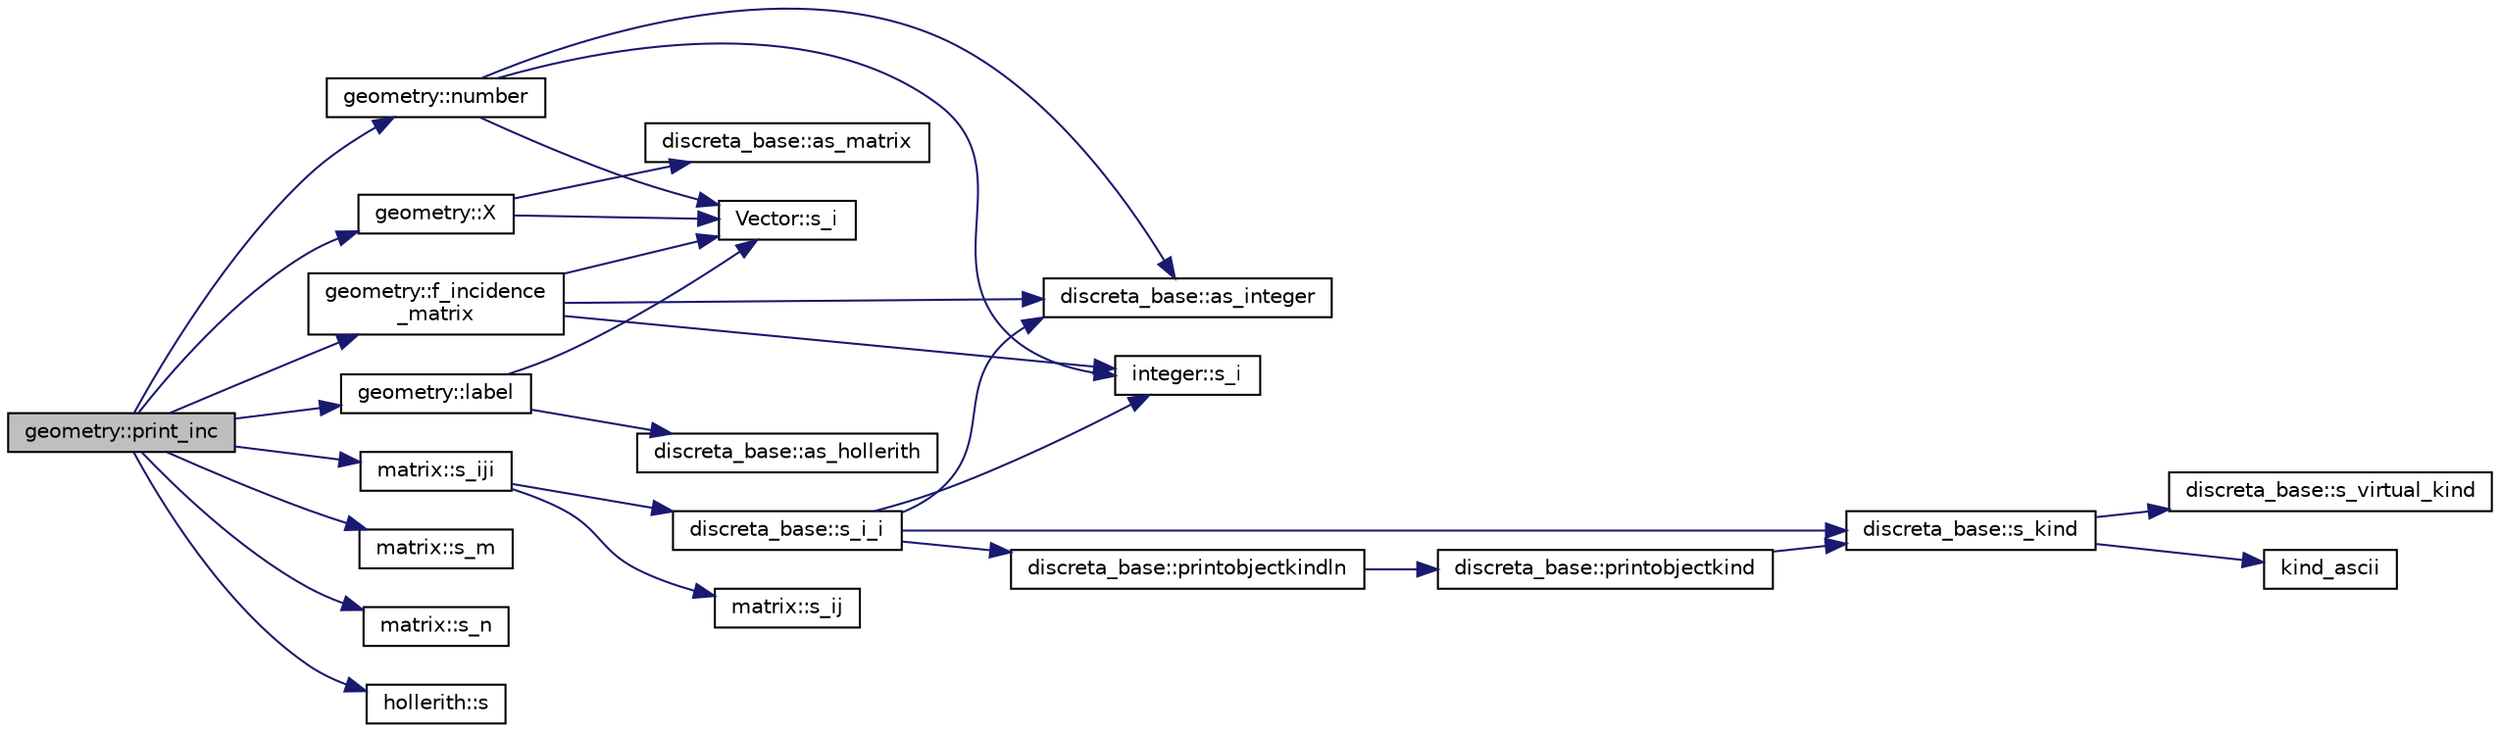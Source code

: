 digraph "geometry::print_inc"
{
  edge [fontname="Helvetica",fontsize="10",labelfontname="Helvetica",labelfontsize="10"];
  node [fontname="Helvetica",fontsize="10",shape=record];
  rankdir="LR";
  Node1128 [label="geometry::print_inc",height=0.2,width=0.4,color="black", fillcolor="grey75", style="filled", fontcolor="black"];
  Node1128 -> Node1129 [color="midnightblue",fontsize="10",style="solid",fontname="Helvetica"];
  Node1129 [label="geometry::X",height=0.2,width=0.4,color="black", fillcolor="white", style="filled",URL="$da/d44/classgeometry.html#a2eff9c42b83c90012092d49218237d9d"];
  Node1129 -> Node1130 [color="midnightblue",fontsize="10",style="solid",fontname="Helvetica"];
  Node1130 [label="Vector::s_i",height=0.2,width=0.4,color="black", fillcolor="white", style="filled",URL="$d5/db2/class_vector.html#a1c4fe1752523df8119f70dd550244871"];
  Node1129 -> Node1131 [color="midnightblue",fontsize="10",style="solid",fontname="Helvetica"];
  Node1131 [label="discreta_base::as_matrix",height=0.2,width=0.4,color="black", fillcolor="white", style="filled",URL="$d7/d71/classdiscreta__base.html#ae4d7f56d917a4707b838fbffde6467ff"];
  Node1128 -> Node1132 [color="midnightblue",fontsize="10",style="solid",fontname="Helvetica"];
  Node1132 [label="matrix::s_m",height=0.2,width=0.4,color="black", fillcolor="white", style="filled",URL="$d1/d8d/classmatrix.html#afeb2e29600e68448b9d1130114b9606f"];
  Node1128 -> Node1133 [color="midnightblue",fontsize="10",style="solid",fontname="Helvetica"];
  Node1133 [label="matrix::s_n",height=0.2,width=0.4,color="black", fillcolor="white", style="filled",URL="$d1/d8d/classmatrix.html#a35f5321a5615451fdc8be7b953f8ac8b"];
  Node1128 -> Node1134 [color="midnightblue",fontsize="10",style="solid",fontname="Helvetica"];
  Node1134 [label="geometry::number",height=0.2,width=0.4,color="black", fillcolor="white", style="filled",URL="$da/d44/classgeometry.html#a47f809adc7a1158065da4dfae214f05f"];
  Node1134 -> Node1130 [color="midnightblue",fontsize="10",style="solid",fontname="Helvetica"];
  Node1134 -> Node1135 [color="midnightblue",fontsize="10",style="solid",fontname="Helvetica"];
  Node1135 [label="discreta_base::as_integer",height=0.2,width=0.4,color="black", fillcolor="white", style="filled",URL="$d7/d71/classdiscreta__base.html#a00d7691eaf874fd283d942692fe8dd26"];
  Node1134 -> Node1136 [color="midnightblue",fontsize="10",style="solid",fontname="Helvetica"];
  Node1136 [label="integer::s_i",height=0.2,width=0.4,color="black", fillcolor="white", style="filled",URL="$d0/de5/classinteger.html#adf28e9f94d4c844adaa950deeb80b904"];
  Node1128 -> Node1137 [color="midnightblue",fontsize="10",style="solid",fontname="Helvetica"];
  Node1137 [label="geometry::label",height=0.2,width=0.4,color="black", fillcolor="white", style="filled",URL="$da/d44/classgeometry.html#a8be3ddf6aebe1e3c52b67cfe316e638f"];
  Node1137 -> Node1130 [color="midnightblue",fontsize="10",style="solid",fontname="Helvetica"];
  Node1137 -> Node1138 [color="midnightblue",fontsize="10",style="solid",fontname="Helvetica"];
  Node1138 [label="discreta_base::as_hollerith",height=0.2,width=0.4,color="black", fillcolor="white", style="filled",URL="$d7/d71/classdiscreta__base.html#a3e66f82711f314710107e2f29e589690"];
  Node1128 -> Node1139 [color="midnightblue",fontsize="10",style="solid",fontname="Helvetica"];
  Node1139 [label="hollerith::s",height=0.2,width=0.4,color="black", fillcolor="white", style="filled",URL="$d8/d99/classhollerith.html#af61fce2d06f211b25fe3838e4dfee77a"];
  Node1128 -> Node1140 [color="midnightblue",fontsize="10",style="solid",fontname="Helvetica"];
  Node1140 [label="geometry::f_incidence\l_matrix",height=0.2,width=0.4,color="black", fillcolor="white", style="filled",URL="$da/d44/classgeometry.html#a05bd36071a53d68e1c4b0ba981c9cd34"];
  Node1140 -> Node1130 [color="midnightblue",fontsize="10",style="solid",fontname="Helvetica"];
  Node1140 -> Node1135 [color="midnightblue",fontsize="10",style="solid",fontname="Helvetica"];
  Node1140 -> Node1136 [color="midnightblue",fontsize="10",style="solid",fontname="Helvetica"];
  Node1128 -> Node1141 [color="midnightblue",fontsize="10",style="solid",fontname="Helvetica"];
  Node1141 [label="matrix::s_iji",height=0.2,width=0.4,color="black", fillcolor="white", style="filled",URL="$d1/d8d/classmatrix.html#af8d3c35817af62a3c0097ddf64422d96"];
  Node1141 -> Node1142 [color="midnightblue",fontsize="10",style="solid",fontname="Helvetica"];
  Node1142 [label="matrix::s_ij",height=0.2,width=0.4,color="black", fillcolor="white", style="filled",URL="$d1/d8d/classmatrix.html#ab36f1b3abd2df280224c50c9debb57df"];
  Node1141 -> Node1143 [color="midnightblue",fontsize="10",style="solid",fontname="Helvetica"];
  Node1143 [label="discreta_base::s_i_i",height=0.2,width=0.4,color="black", fillcolor="white", style="filled",URL="$d7/d71/classdiscreta__base.html#aadb92c01fbe69b3034b0214b33fbc735"];
  Node1143 -> Node1144 [color="midnightblue",fontsize="10",style="solid",fontname="Helvetica"];
  Node1144 [label="discreta_base::s_kind",height=0.2,width=0.4,color="black", fillcolor="white", style="filled",URL="$d7/d71/classdiscreta__base.html#a8a830025c74adbbc3362418a7c2ba157"];
  Node1144 -> Node1145 [color="midnightblue",fontsize="10",style="solid",fontname="Helvetica"];
  Node1145 [label="discreta_base::s_virtual_kind",height=0.2,width=0.4,color="black", fillcolor="white", style="filled",URL="$d7/d71/classdiscreta__base.html#a52778a6d6943a468be083d0785d418fb"];
  Node1144 -> Node1146 [color="midnightblue",fontsize="10",style="solid",fontname="Helvetica"];
  Node1146 [label="kind_ascii",height=0.2,width=0.4,color="black", fillcolor="white", style="filled",URL="$d9/d60/discreta_8h.html#ad0ce825a9f29bc6cec27e1b64cfe27bf"];
  Node1143 -> Node1147 [color="midnightblue",fontsize="10",style="solid",fontname="Helvetica"];
  Node1147 [label="discreta_base::printobjectkindln",height=0.2,width=0.4,color="black", fillcolor="white", style="filled",URL="$d7/d71/classdiscreta__base.html#a677ccc8f392ebedde05e453f8cf59559"];
  Node1147 -> Node1148 [color="midnightblue",fontsize="10",style="solid",fontname="Helvetica"];
  Node1148 [label="discreta_base::printobjectkind",height=0.2,width=0.4,color="black", fillcolor="white", style="filled",URL="$d7/d71/classdiscreta__base.html#aa75a1314aa706909b029664944904231"];
  Node1148 -> Node1144 [color="midnightblue",fontsize="10",style="solid",fontname="Helvetica"];
  Node1143 -> Node1135 [color="midnightblue",fontsize="10",style="solid",fontname="Helvetica"];
  Node1143 -> Node1136 [color="midnightblue",fontsize="10",style="solid",fontname="Helvetica"];
}
